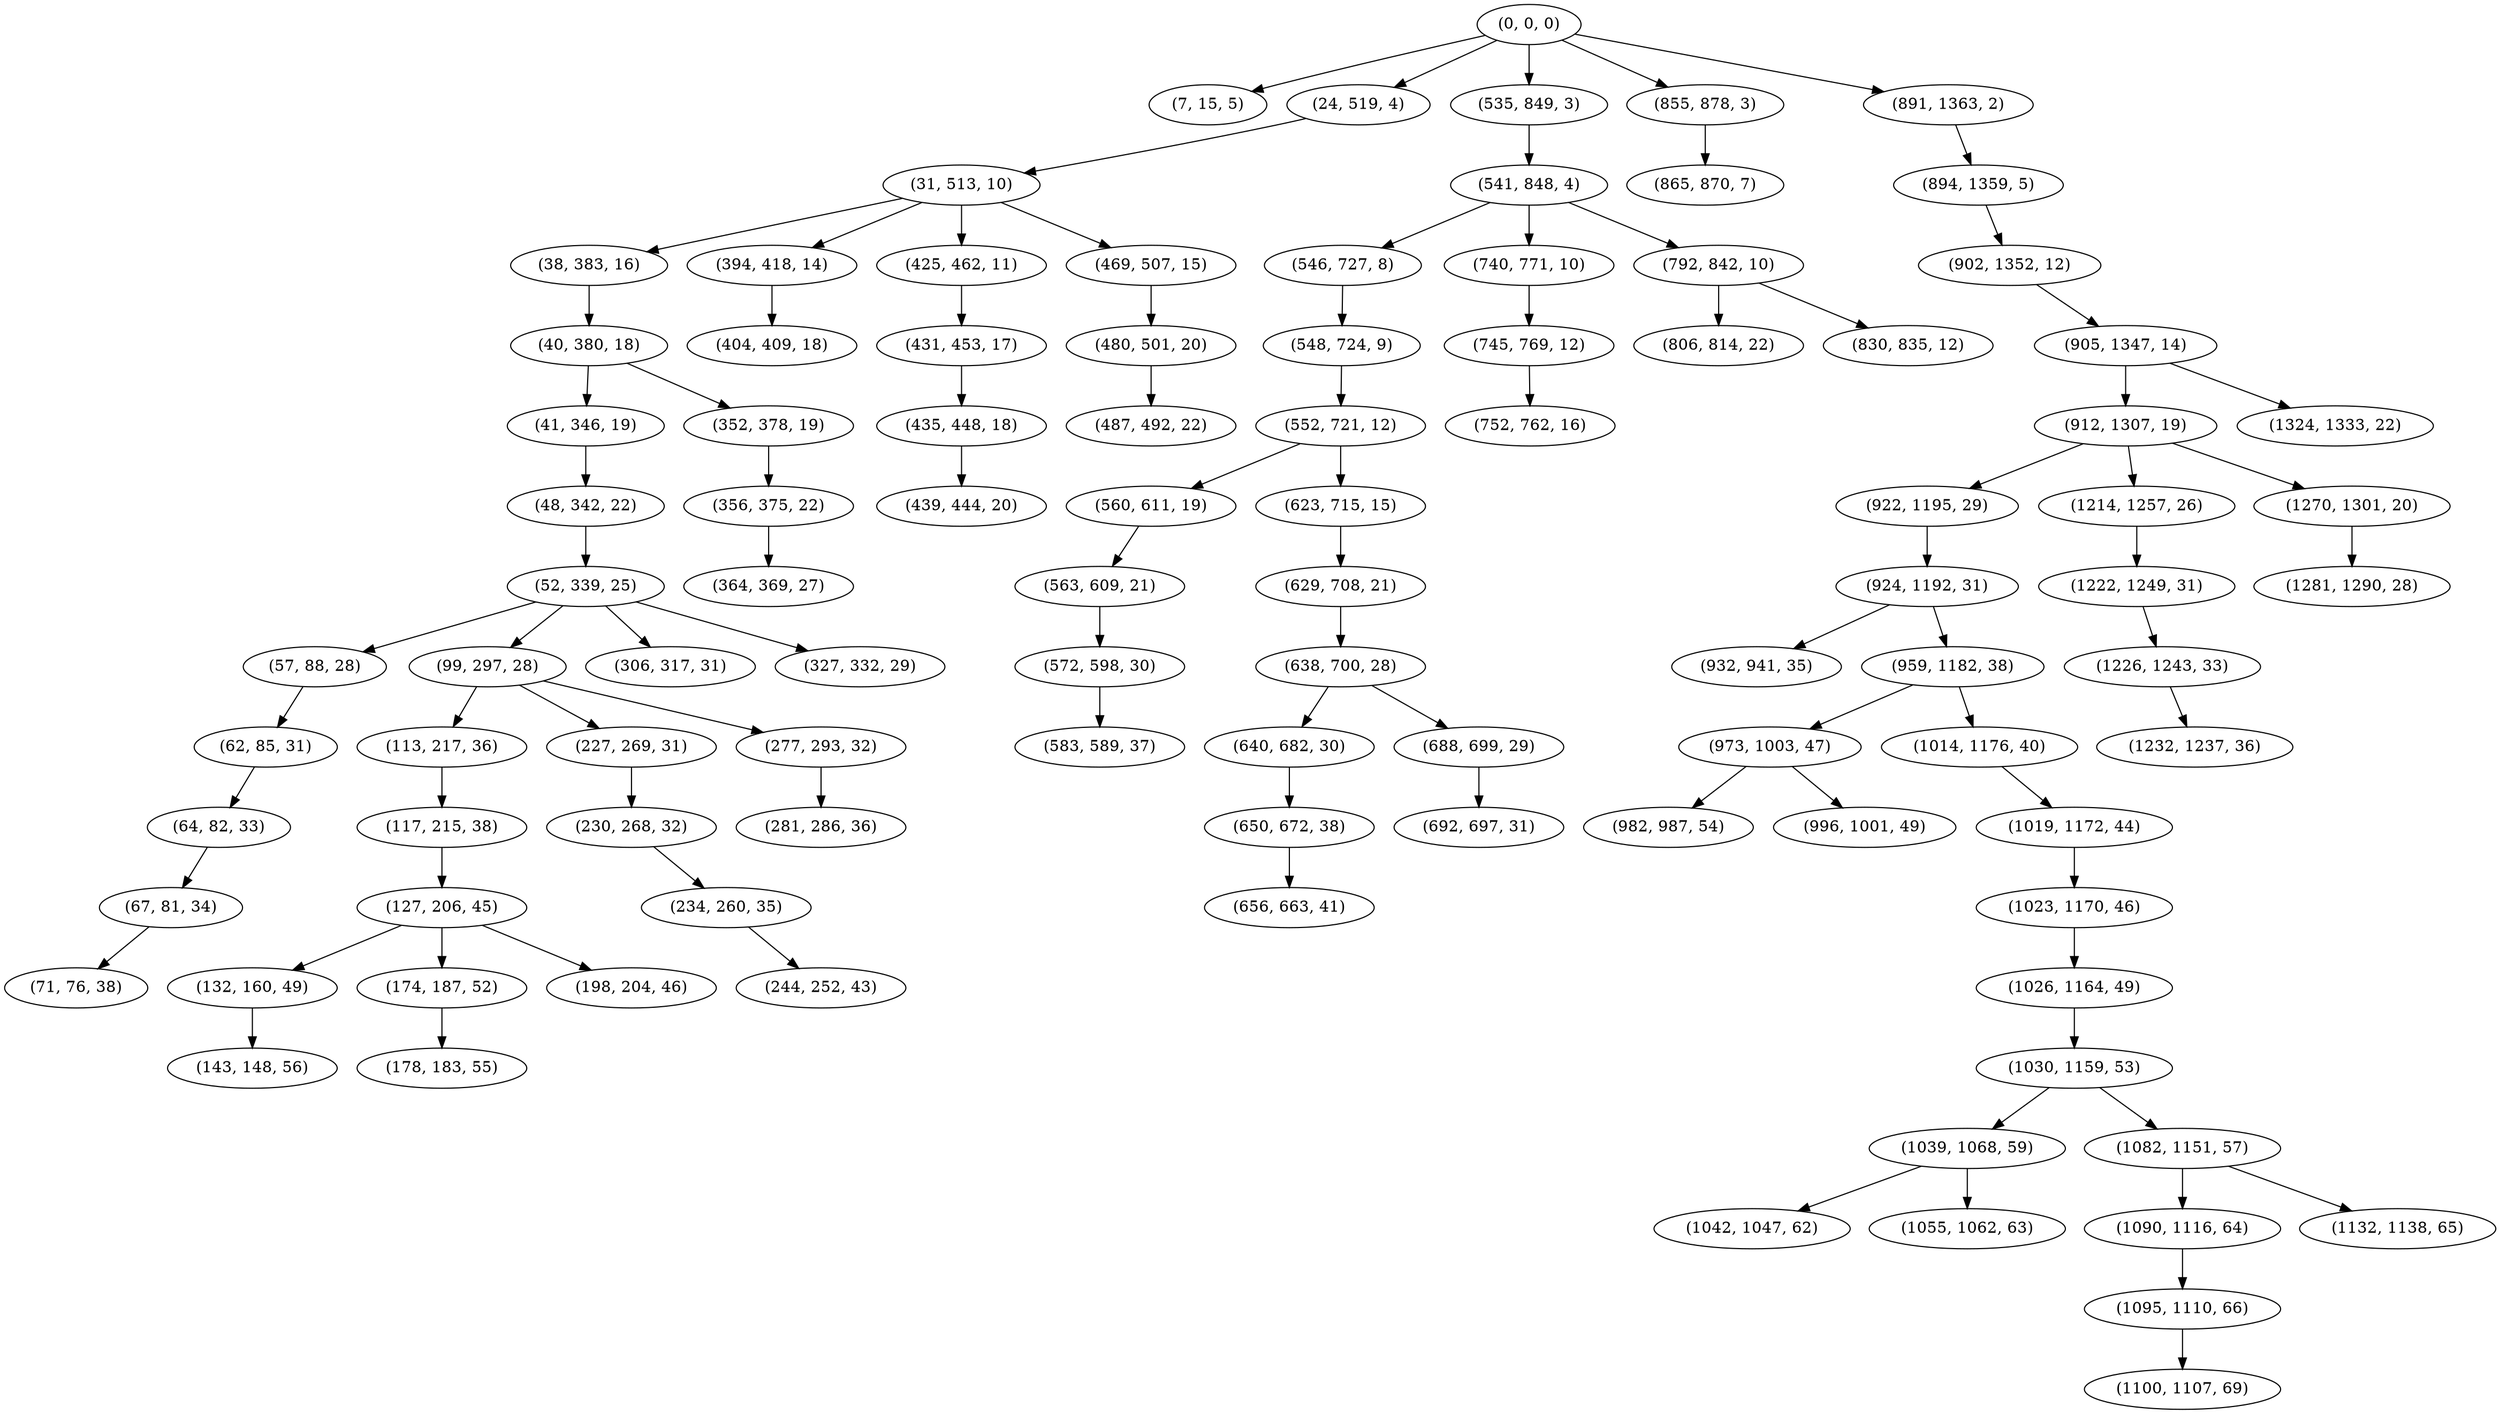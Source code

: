 digraph tree {
    "(0, 0, 0)";
    "(7, 15, 5)";
    "(24, 519, 4)";
    "(31, 513, 10)";
    "(38, 383, 16)";
    "(40, 380, 18)";
    "(41, 346, 19)";
    "(48, 342, 22)";
    "(52, 339, 25)";
    "(57, 88, 28)";
    "(62, 85, 31)";
    "(64, 82, 33)";
    "(67, 81, 34)";
    "(71, 76, 38)";
    "(99, 297, 28)";
    "(113, 217, 36)";
    "(117, 215, 38)";
    "(127, 206, 45)";
    "(132, 160, 49)";
    "(143, 148, 56)";
    "(174, 187, 52)";
    "(178, 183, 55)";
    "(198, 204, 46)";
    "(227, 269, 31)";
    "(230, 268, 32)";
    "(234, 260, 35)";
    "(244, 252, 43)";
    "(277, 293, 32)";
    "(281, 286, 36)";
    "(306, 317, 31)";
    "(327, 332, 29)";
    "(352, 378, 19)";
    "(356, 375, 22)";
    "(364, 369, 27)";
    "(394, 418, 14)";
    "(404, 409, 18)";
    "(425, 462, 11)";
    "(431, 453, 17)";
    "(435, 448, 18)";
    "(439, 444, 20)";
    "(469, 507, 15)";
    "(480, 501, 20)";
    "(487, 492, 22)";
    "(535, 849, 3)";
    "(541, 848, 4)";
    "(546, 727, 8)";
    "(548, 724, 9)";
    "(552, 721, 12)";
    "(560, 611, 19)";
    "(563, 609, 21)";
    "(572, 598, 30)";
    "(583, 589, 37)";
    "(623, 715, 15)";
    "(629, 708, 21)";
    "(638, 700, 28)";
    "(640, 682, 30)";
    "(650, 672, 38)";
    "(656, 663, 41)";
    "(688, 699, 29)";
    "(692, 697, 31)";
    "(740, 771, 10)";
    "(745, 769, 12)";
    "(752, 762, 16)";
    "(792, 842, 10)";
    "(806, 814, 22)";
    "(830, 835, 12)";
    "(855, 878, 3)";
    "(865, 870, 7)";
    "(891, 1363, 2)";
    "(894, 1359, 5)";
    "(902, 1352, 12)";
    "(905, 1347, 14)";
    "(912, 1307, 19)";
    "(922, 1195, 29)";
    "(924, 1192, 31)";
    "(932, 941, 35)";
    "(959, 1182, 38)";
    "(973, 1003, 47)";
    "(982, 987, 54)";
    "(996, 1001, 49)";
    "(1014, 1176, 40)";
    "(1019, 1172, 44)";
    "(1023, 1170, 46)";
    "(1026, 1164, 49)";
    "(1030, 1159, 53)";
    "(1039, 1068, 59)";
    "(1042, 1047, 62)";
    "(1055, 1062, 63)";
    "(1082, 1151, 57)";
    "(1090, 1116, 64)";
    "(1095, 1110, 66)";
    "(1100, 1107, 69)";
    "(1132, 1138, 65)";
    "(1214, 1257, 26)";
    "(1222, 1249, 31)";
    "(1226, 1243, 33)";
    "(1232, 1237, 36)";
    "(1270, 1301, 20)";
    "(1281, 1290, 28)";
    "(1324, 1333, 22)";
    "(0, 0, 0)" -> "(7, 15, 5)";
    "(0, 0, 0)" -> "(24, 519, 4)";
    "(0, 0, 0)" -> "(535, 849, 3)";
    "(0, 0, 0)" -> "(855, 878, 3)";
    "(0, 0, 0)" -> "(891, 1363, 2)";
    "(24, 519, 4)" -> "(31, 513, 10)";
    "(31, 513, 10)" -> "(38, 383, 16)";
    "(31, 513, 10)" -> "(394, 418, 14)";
    "(31, 513, 10)" -> "(425, 462, 11)";
    "(31, 513, 10)" -> "(469, 507, 15)";
    "(38, 383, 16)" -> "(40, 380, 18)";
    "(40, 380, 18)" -> "(41, 346, 19)";
    "(40, 380, 18)" -> "(352, 378, 19)";
    "(41, 346, 19)" -> "(48, 342, 22)";
    "(48, 342, 22)" -> "(52, 339, 25)";
    "(52, 339, 25)" -> "(57, 88, 28)";
    "(52, 339, 25)" -> "(99, 297, 28)";
    "(52, 339, 25)" -> "(306, 317, 31)";
    "(52, 339, 25)" -> "(327, 332, 29)";
    "(57, 88, 28)" -> "(62, 85, 31)";
    "(62, 85, 31)" -> "(64, 82, 33)";
    "(64, 82, 33)" -> "(67, 81, 34)";
    "(67, 81, 34)" -> "(71, 76, 38)";
    "(99, 297, 28)" -> "(113, 217, 36)";
    "(99, 297, 28)" -> "(227, 269, 31)";
    "(99, 297, 28)" -> "(277, 293, 32)";
    "(113, 217, 36)" -> "(117, 215, 38)";
    "(117, 215, 38)" -> "(127, 206, 45)";
    "(127, 206, 45)" -> "(132, 160, 49)";
    "(127, 206, 45)" -> "(174, 187, 52)";
    "(127, 206, 45)" -> "(198, 204, 46)";
    "(132, 160, 49)" -> "(143, 148, 56)";
    "(174, 187, 52)" -> "(178, 183, 55)";
    "(227, 269, 31)" -> "(230, 268, 32)";
    "(230, 268, 32)" -> "(234, 260, 35)";
    "(234, 260, 35)" -> "(244, 252, 43)";
    "(277, 293, 32)" -> "(281, 286, 36)";
    "(352, 378, 19)" -> "(356, 375, 22)";
    "(356, 375, 22)" -> "(364, 369, 27)";
    "(394, 418, 14)" -> "(404, 409, 18)";
    "(425, 462, 11)" -> "(431, 453, 17)";
    "(431, 453, 17)" -> "(435, 448, 18)";
    "(435, 448, 18)" -> "(439, 444, 20)";
    "(469, 507, 15)" -> "(480, 501, 20)";
    "(480, 501, 20)" -> "(487, 492, 22)";
    "(535, 849, 3)" -> "(541, 848, 4)";
    "(541, 848, 4)" -> "(546, 727, 8)";
    "(541, 848, 4)" -> "(740, 771, 10)";
    "(541, 848, 4)" -> "(792, 842, 10)";
    "(546, 727, 8)" -> "(548, 724, 9)";
    "(548, 724, 9)" -> "(552, 721, 12)";
    "(552, 721, 12)" -> "(560, 611, 19)";
    "(552, 721, 12)" -> "(623, 715, 15)";
    "(560, 611, 19)" -> "(563, 609, 21)";
    "(563, 609, 21)" -> "(572, 598, 30)";
    "(572, 598, 30)" -> "(583, 589, 37)";
    "(623, 715, 15)" -> "(629, 708, 21)";
    "(629, 708, 21)" -> "(638, 700, 28)";
    "(638, 700, 28)" -> "(640, 682, 30)";
    "(638, 700, 28)" -> "(688, 699, 29)";
    "(640, 682, 30)" -> "(650, 672, 38)";
    "(650, 672, 38)" -> "(656, 663, 41)";
    "(688, 699, 29)" -> "(692, 697, 31)";
    "(740, 771, 10)" -> "(745, 769, 12)";
    "(745, 769, 12)" -> "(752, 762, 16)";
    "(792, 842, 10)" -> "(806, 814, 22)";
    "(792, 842, 10)" -> "(830, 835, 12)";
    "(855, 878, 3)" -> "(865, 870, 7)";
    "(891, 1363, 2)" -> "(894, 1359, 5)";
    "(894, 1359, 5)" -> "(902, 1352, 12)";
    "(902, 1352, 12)" -> "(905, 1347, 14)";
    "(905, 1347, 14)" -> "(912, 1307, 19)";
    "(905, 1347, 14)" -> "(1324, 1333, 22)";
    "(912, 1307, 19)" -> "(922, 1195, 29)";
    "(912, 1307, 19)" -> "(1214, 1257, 26)";
    "(912, 1307, 19)" -> "(1270, 1301, 20)";
    "(922, 1195, 29)" -> "(924, 1192, 31)";
    "(924, 1192, 31)" -> "(932, 941, 35)";
    "(924, 1192, 31)" -> "(959, 1182, 38)";
    "(959, 1182, 38)" -> "(973, 1003, 47)";
    "(959, 1182, 38)" -> "(1014, 1176, 40)";
    "(973, 1003, 47)" -> "(982, 987, 54)";
    "(973, 1003, 47)" -> "(996, 1001, 49)";
    "(1014, 1176, 40)" -> "(1019, 1172, 44)";
    "(1019, 1172, 44)" -> "(1023, 1170, 46)";
    "(1023, 1170, 46)" -> "(1026, 1164, 49)";
    "(1026, 1164, 49)" -> "(1030, 1159, 53)";
    "(1030, 1159, 53)" -> "(1039, 1068, 59)";
    "(1030, 1159, 53)" -> "(1082, 1151, 57)";
    "(1039, 1068, 59)" -> "(1042, 1047, 62)";
    "(1039, 1068, 59)" -> "(1055, 1062, 63)";
    "(1082, 1151, 57)" -> "(1090, 1116, 64)";
    "(1082, 1151, 57)" -> "(1132, 1138, 65)";
    "(1090, 1116, 64)" -> "(1095, 1110, 66)";
    "(1095, 1110, 66)" -> "(1100, 1107, 69)";
    "(1214, 1257, 26)" -> "(1222, 1249, 31)";
    "(1222, 1249, 31)" -> "(1226, 1243, 33)";
    "(1226, 1243, 33)" -> "(1232, 1237, 36)";
    "(1270, 1301, 20)" -> "(1281, 1290, 28)";
}
